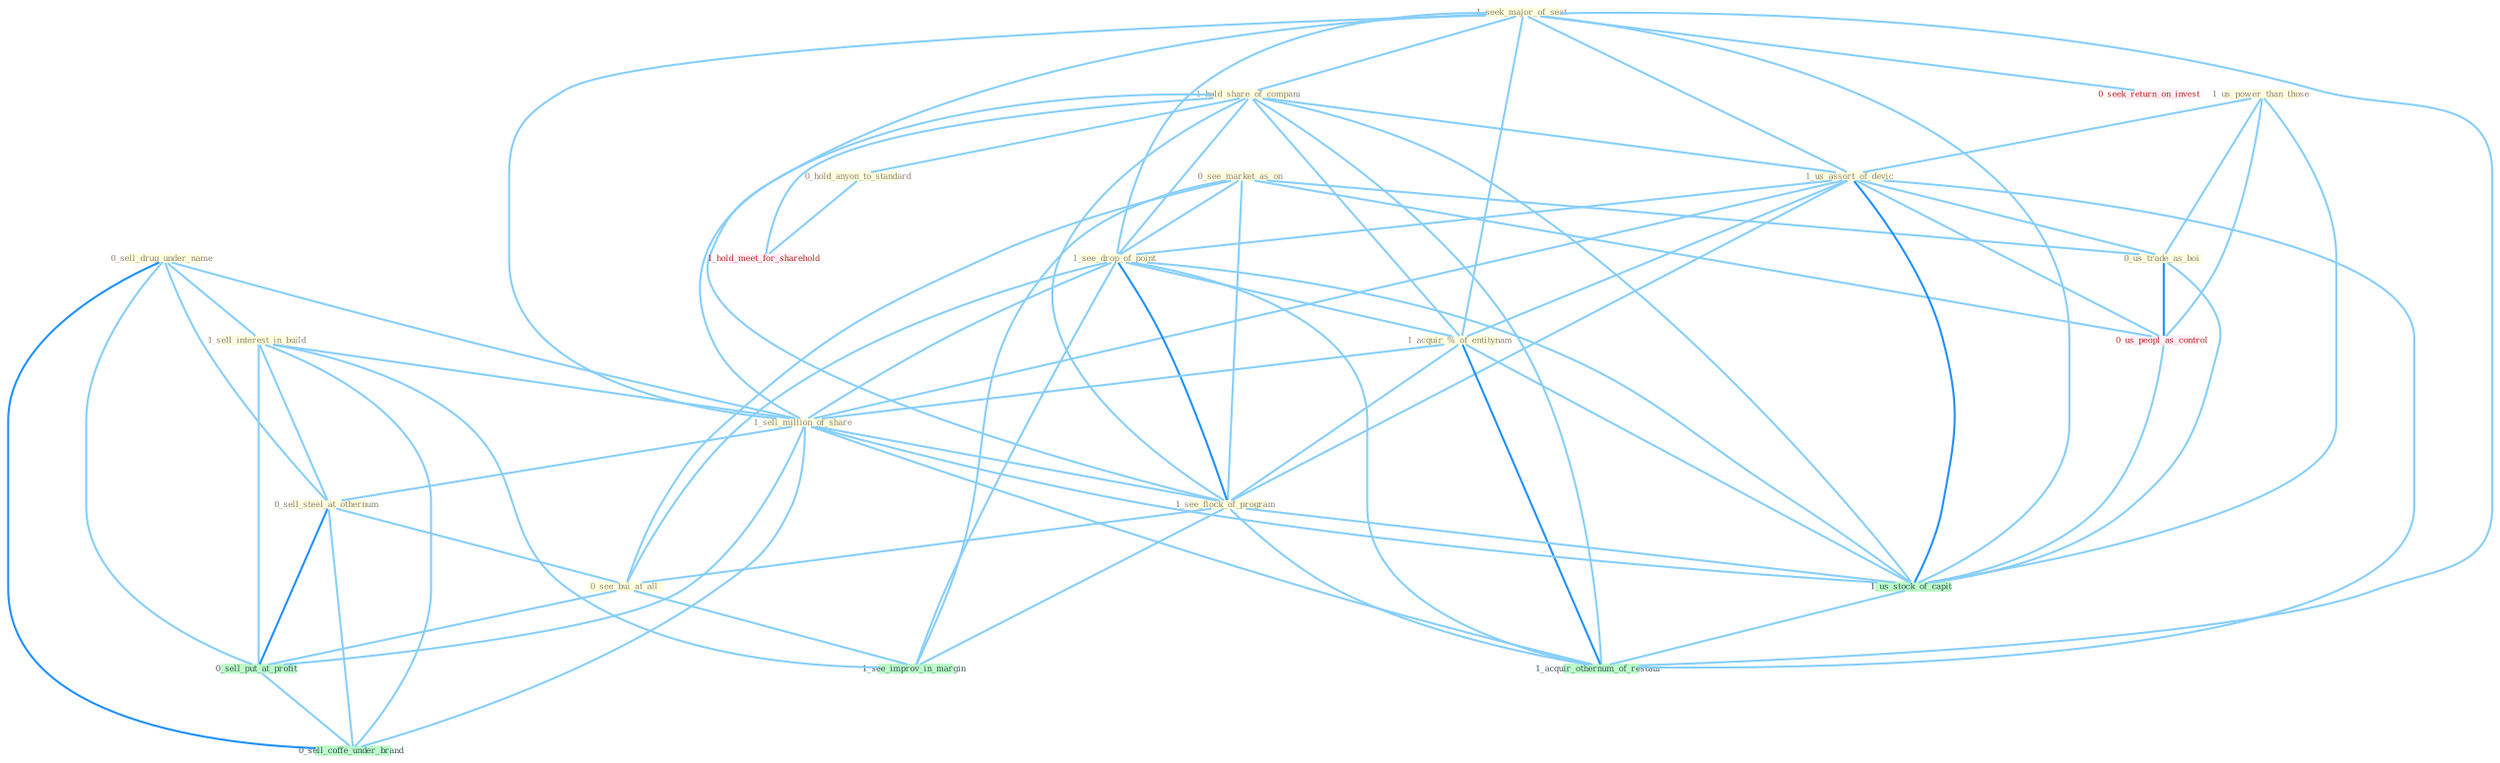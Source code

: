 Graph G{ 
    node
    [shape=polygon,style=filled,width=.5,height=.06,color="#BDFCC9",fixedsize=true,fontsize=4,
    fontcolor="#2f4f4f"];
    {node
    [color="#ffffe0", fontcolor="#8b7d6b"] "0_sell_drug_under_name " "1_seek_major_of_seat " "1_hold_share_of_compani " "0_see_market_as_on " "1_us_power_than_those " "0_hold_anyon_to_standard " "1_us_assort_of_devic " "1_see_drop_of_point " "1_sell_interest_in_build " "0_us_trade_as_boi " "1_acquir_%_of_entitynam " "1_sell_million_of_share " "0_sell_steel_at_othernum " "1_see_flock_of_program " "0_see_bui_at_all "}
{node [color="#fff0f5", fontcolor="#b22222"] "0_us_peopl_as_control " "0_seek_return_on_invest " "1_hold_meet_for_sharehold "}
edge [color="#B0E2FF"];

	"0_sell_drug_under_name " -- "1_sell_interest_in_build " [w="1", color="#87cefa" ];
	"0_sell_drug_under_name " -- "1_sell_million_of_share " [w="1", color="#87cefa" ];
	"0_sell_drug_under_name " -- "0_sell_steel_at_othernum " [w="1", color="#87cefa" ];
	"0_sell_drug_under_name " -- "0_sell_put_at_profit " [w="1", color="#87cefa" ];
	"0_sell_drug_under_name " -- "0_sell_coffe_under_brand " [w="2", color="#1e90ff" , len=0.8];
	"1_seek_major_of_seat " -- "1_hold_share_of_compani " [w="1", color="#87cefa" ];
	"1_seek_major_of_seat " -- "1_us_assort_of_devic " [w="1", color="#87cefa" ];
	"1_seek_major_of_seat " -- "1_see_drop_of_point " [w="1", color="#87cefa" ];
	"1_seek_major_of_seat " -- "1_acquir_%_of_entitynam " [w="1", color="#87cefa" ];
	"1_seek_major_of_seat " -- "1_sell_million_of_share " [w="1", color="#87cefa" ];
	"1_seek_major_of_seat " -- "1_see_flock_of_program " [w="1", color="#87cefa" ];
	"1_seek_major_of_seat " -- "0_seek_return_on_invest " [w="1", color="#87cefa" ];
	"1_seek_major_of_seat " -- "1_us_stock_of_capit " [w="1", color="#87cefa" ];
	"1_seek_major_of_seat " -- "1_acquir_othernum_of_restaur " [w="1", color="#87cefa" ];
	"1_hold_share_of_compani " -- "0_hold_anyon_to_standard " [w="1", color="#87cefa" ];
	"1_hold_share_of_compani " -- "1_us_assort_of_devic " [w="1", color="#87cefa" ];
	"1_hold_share_of_compani " -- "1_see_drop_of_point " [w="1", color="#87cefa" ];
	"1_hold_share_of_compani " -- "1_acquir_%_of_entitynam " [w="1", color="#87cefa" ];
	"1_hold_share_of_compani " -- "1_sell_million_of_share " [w="1", color="#87cefa" ];
	"1_hold_share_of_compani " -- "1_see_flock_of_program " [w="1", color="#87cefa" ];
	"1_hold_share_of_compani " -- "1_us_stock_of_capit " [w="1", color="#87cefa" ];
	"1_hold_share_of_compani " -- "1_hold_meet_for_sharehold " [w="1", color="#87cefa" ];
	"1_hold_share_of_compani " -- "1_acquir_othernum_of_restaur " [w="1", color="#87cefa" ];
	"0_see_market_as_on " -- "1_see_drop_of_point " [w="1", color="#87cefa" ];
	"0_see_market_as_on " -- "0_us_trade_as_boi " [w="1", color="#87cefa" ];
	"0_see_market_as_on " -- "1_see_flock_of_program " [w="1", color="#87cefa" ];
	"0_see_market_as_on " -- "0_see_bui_at_all " [w="1", color="#87cefa" ];
	"0_see_market_as_on " -- "0_us_peopl_as_control " [w="1", color="#87cefa" ];
	"0_see_market_as_on " -- "1_see_improv_in_margin " [w="1", color="#87cefa" ];
	"1_us_power_than_those " -- "1_us_assort_of_devic " [w="1", color="#87cefa" ];
	"1_us_power_than_those " -- "0_us_trade_as_boi " [w="1", color="#87cefa" ];
	"1_us_power_than_those " -- "0_us_peopl_as_control " [w="1", color="#87cefa" ];
	"1_us_power_than_those " -- "1_us_stock_of_capit " [w="1", color="#87cefa" ];
	"0_hold_anyon_to_standard " -- "1_hold_meet_for_sharehold " [w="1", color="#87cefa" ];
	"1_us_assort_of_devic " -- "1_see_drop_of_point " [w="1", color="#87cefa" ];
	"1_us_assort_of_devic " -- "0_us_trade_as_boi " [w="1", color="#87cefa" ];
	"1_us_assort_of_devic " -- "1_acquir_%_of_entitynam " [w="1", color="#87cefa" ];
	"1_us_assort_of_devic " -- "1_sell_million_of_share " [w="1", color="#87cefa" ];
	"1_us_assort_of_devic " -- "1_see_flock_of_program " [w="1", color="#87cefa" ];
	"1_us_assort_of_devic " -- "0_us_peopl_as_control " [w="1", color="#87cefa" ];
	"1_us_assort_of_devic " -- "1_us_stock_of_capit " [w="2", color="#1e90ff" , len=0.8];
	"1_us_assort_of_devic " -- "1_acquir_othernum_of_restaur " [w="1", color="#87cefa" ];
	"1_see_drop_of_point " -- "1_acquir_%_of_entitynam " [w="1", color="#87cefa" ];
	"1_see_drop_of_point " -- "1_sell_million_of_share " [w="1", color="#87cefa" ];
	"1_see_drop_of_point " -- "1_see_flock_of_program " [w="2", color="#1e90ff" , len=0.8];
	"1_see_drop_of_point " -- "0_see_bui_at_all " [w="1", color="#87cefa" ];
	"1_see_drop_of_point " -- "1_us_stock_of_capit " [w="1", color="#87cefa" ];
	"1_see_drop_of_point " -- "1_see_improv_in_margin " [w="1", color="#87cefa" ];
	"1_see_drop_of_point " -- "1_acquir_othernum_of_restaur " [w="1", color="#87cefa" ];
	"1_sell_interest_in_build " -- "1_sell_million_of_share " [w="1", color="#87cefa" ];
	"1_sell_interest_in_build " -- "0_sell_steel_at_othernum " [w="1", color="#87cefa" ];
	"1_sell_interest_in_build " -- "0_sell_put_at_profit " [w="1", color="#87cefa" ];
	"1_sell_interest_in_build " -- "1_see_improv_in_margin " [w="1", color="#87cefa" ];
	"1_sell_interest_in_build " -- "0_sell_coffe_under_brand " [w="1", color="#87cefa" ];
	"0_us_trade_as_boi " -- "0_us_peopl_as_control " [w="2", color="#1e90ff" , len=0.8];
	"0_us_trade_as_boi " -- "1_us_stock_of_capit " [w="1", color="#87cefa" ];
	"1_acquir_%_of_entitynam " -- "1_sell_million_of_share " [w="1", color="#87cefa" ];
	"1_acquir_%_of_entitynam " -- "1_see_flock_of_program " [w="1", color="#87cefa" ];
	"1_acquir_%_of_entitynam " -- "1_us_stock_of_capit " [w="1", color="#87cefa" ];
	"1_acquir_%_of_entitynam " -- "1_acquir_othernum_of_restaur " [w="2", color="#1e90ff" , len=0.8];
	"1_sell_million_of_share " -- "0_sell_steel_at_othernum " [w="1", color="#87cefa" ];
	"1_sell_million_of_share " -- "1_see_flock_of_program " [w="1", color="#87cefa" ];
	"1_sell_million_of_share " -- "0_sell_put_at_profit " [w="1", color="#87cefa" ];
	"1_sell_million_of_share " -- "1_us_stock_of_capit " [w="1", color="#87cefa" ];
	"1_sell_million_of_share " -- "0_sell_coffe_under_brand " [w="1", color="#87cefa" ];
	"1_sell_million_of_share " -- "1_acquir_othernum_of_restaur " [w="1", color="#87cefa" ];
	"0_sell_steel_at_othernum " -- "0_see_bui_at_all " [w="1", color="#87cefa" ];
	"0_sell_steel_at_othernum " -- "0_sell_put_at_profit " [w="2", color="#1e90ff" , len=0.8];
	"0_sell_steel_at_othernum " -- "0_sell_coffe_under_brand " [w="1", color="#87cefa" ];
	"1_see_flock_of_program " -- "0_see_bui_at_all " [w="1", color="#87cefa" ];
	"1_see_flock_of_program " -- "1_us_stock_of_capit " [w="1", color="#87cefa" ];
	"1_see_flock_of_program " -- "1_see_improv_in_margin " [w="1", color="#87cefa" ];
	"1_see_flock_of_program " -- "1_acquir_othernum_of_restaur " [w="1", color="#87cefa" ];
	"0_see_bui_at_all " -- "0_sell_put_at_profit " [w="1", color="#87cefa" ];
	"0_see_bui_at_all " -- "1_see_improv_in_margin " [w="1", color="#87cefa" ];
	"0_us_peopl_as_control " -- "1_us_stock_of_capit " [w="1", color="#87cefa" ];
	"0_sell_put_at_profit " -- "0_sell_coffe_under_brand " [w="1", color="#87cefa" ];
	"1_us_stock_of_capit " -- "1_acquir_othernum_of_restaur " [w="1", color="#87cefa" ];
}